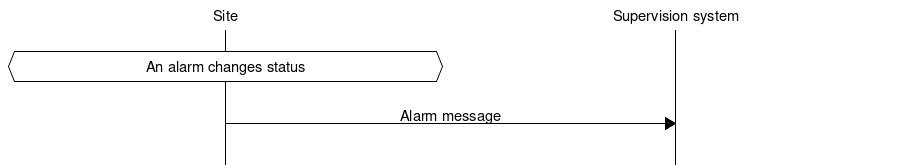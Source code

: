 # MSC for Alarm active/inactive

msc {
  hscale = "1.5", arcgradient = "0";

  site [label="Site"], system [label="Supervision system"];

  |||;
  site abox site [ label = "An alarm changes status" ];
  |||;
  site=>system [ label = "Alarm message" ];
  |||;
}
